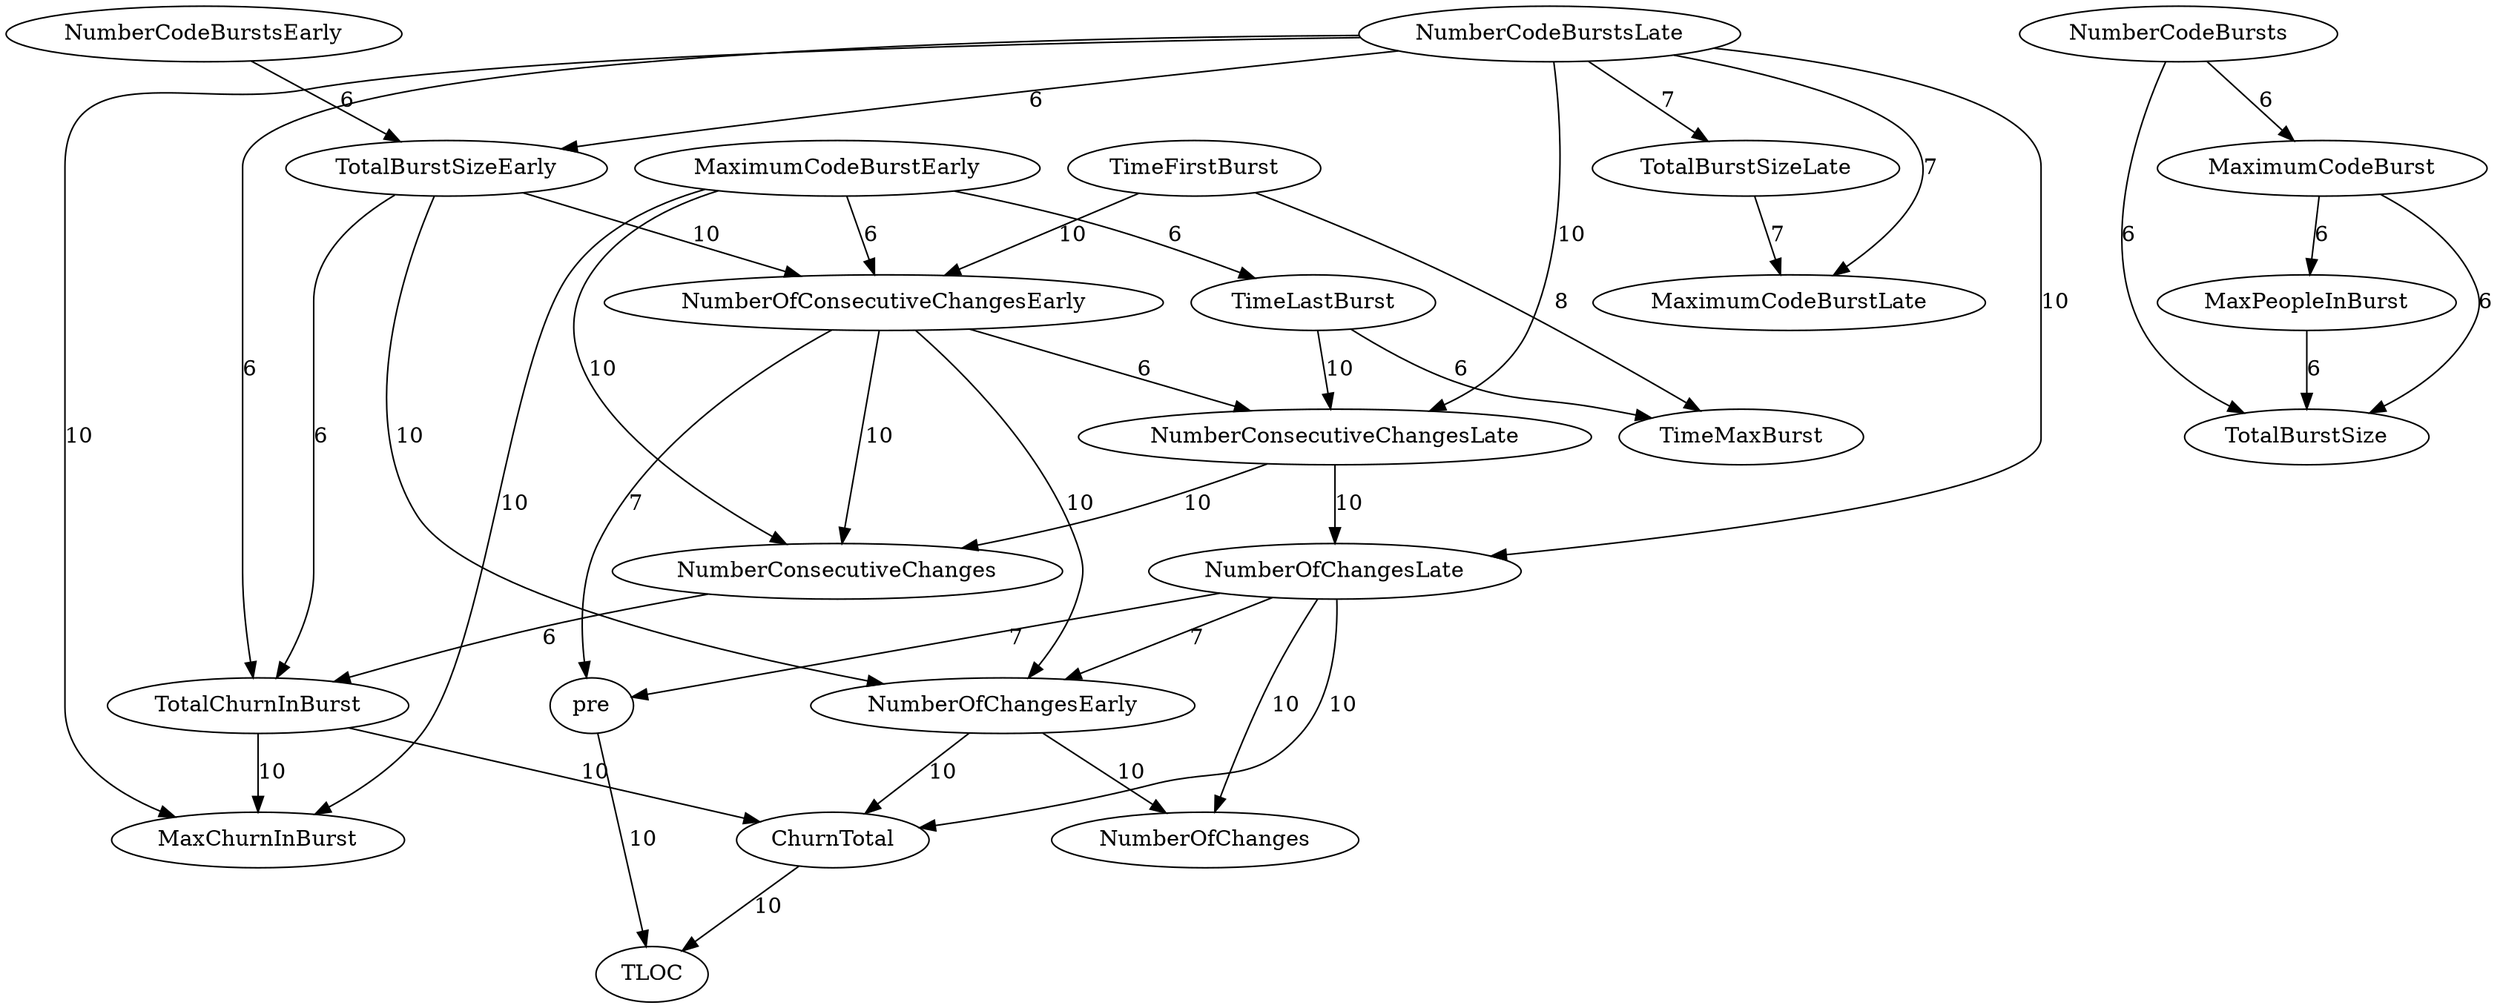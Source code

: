 digraph {
NumberCodeBurstsLate -> NumberOfChangesLate[label="10",weight="10"];
NumberCodeBurstsLate -> MaxChurnInBurst[label="10",weight="10"];
NumberCodeBurstsLate -> NumberConsecutiveChangesLate[label="10",weight="10"];
NumberOfChangesLate -> NumberOfChanges[label="10",weight="10"];
NumberOfChangesLate -> ChurnTotal[label="10",weight="10"];
NumberOfChangesEarly -> NumberOfChanges[label="10",weight="10"];
NumberOfChangesEarly -> ChurnTotal[label="10",weight="10"];
MaximumCodeBurstEarly -> MaxChurnInBurst[label="10",weight="10"];
MaximumCodeBurstEarly -> NumberConsecutiveChanges[label="10",weight="10"];
TimeFirstBurst -> NumberOfConsecutiveChangesEarly[label="10",weight="10"];
TotalChurnInBurst -> MaxChurnInBurst[label="10",weight="10"];
TotalChurnInBurst -> ChurnTotal[label="10",weight="10"];
ChurnTotal -> TLOC[label="10",weight="10"];
NumberOfConsecutiveChangesEarly -> NumberOfChangesEarly[label="10",weight="10"];
NumberOfConsecutiveChangesEarly -> NumberConsecutiveChanges[label="10",weight="10"];
NumberConsecutiveChangesLate -> NumberOfChangesLate[label="10",weight="10"];
NumberConsecutiveChangesLate -> NumberConsecutiveChanges[label="10",weight="10"];
TotalBurstSizeEarly -> NumberOfChangesEarly[label="10",weight="10"];
TotalBurstSizeEarly -> NumberOfConsecutiveChangesEarly[label="10",weight="10"];
TimeLastBurst -> NumberConsecutiveChangesLate[label="10",weight="10"];
pre -> TLOC[label="10",weight="10"];
TimeFirstBurst -> TimeMaxBurst[label="8",weight="8"];
TotalBurstSizeLate -> MaximumCodeBurstLate[label="7",weight="7"];
NumberCodeBurstsLate -> MaximumCodeBurstLate[label="7",weight="7"];
NumberCodeBurstsLate -> TotalBurstSizeLate[label="7",weight="7"];
NumberOfChangesLate -> NumberOfChangesEarly[label="7",weight="7"];
NumberOfChangesLate -> pre[label="7",weight="7"];
NumberOfConsecutiveChangesEarly -> pre[label="7",weight="7"];
MaxPeopleInBurst -> TotalBurstSize[label="6",weight="6"];
MaximumCodeBurstEarly -> NumberOfConsecutiveChangesEarly[label="6",weight="6"];
MaximumCodeBurstEarly -> TimeLastBurst[label="6",weight="6"];
NumberCodeBurstsEarly -> TotalBurstSizeEarly[label="6",weight="6"];
MaximumCodeBurst -> MaxPeopleInBurst[label="6",weight="6"];
MaximumCodeBurst -> TotalBurstSize[label="6",weight="6"];
NumberOfConsecutiveChangesEarly -> NumberConsecutiveChangesLate[label="6",weight="6"];
TimeLastBurst -> TimeMaxBurst[label="6",weight="6"];
NumberCodeBursts -> MaximumCodeBurst[label="6",weight="6"];
NumberCodeBursts -> TotalBurstSize[label="6",weight="6"];
NumberCodeBurstsLate -> TotalChurnInBurst[label="6",weight="6"];
TotalBurstSizeEarly -> TotalChurnInBurst[label="6",weight="6"];
NumberConsecutiveChanges -> TotalChurnInBurst[label="6",weight="6"];
NumberCodeBurstsLate -> TotalBurstSizeEarly[label="6",weight="6"];
}